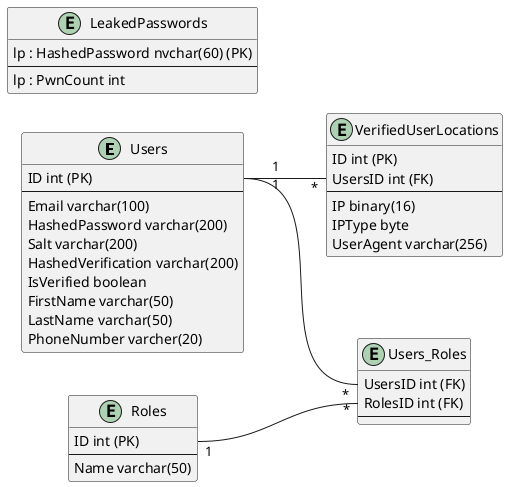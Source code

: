 @startuml ERD
left to right direction

entity Users {
    ID int (PK)
    --
    Email varchar(100)
    HashedPassword varchar(200)
    Salt varchar(200)
    HashedVerification varchar(200)
    IsVerified boolean
    FirstName varchar(50)
    LastName varchar(50)
    PhoneNumber varcher(20)
}
entity "VerifiedUserLocations" as vul {
    ID int (PK)
    UsersID int (FK)
    --
    IP binary(16)
    IPType byte
    UserAgent varchar(256)
}

entity "Users_Roles" as ur {
    UsersID int (FK)
    RolesID int (FK)
    --
}

entity Roles {
    ID int (PK)
    --
    Name varchar(50)
}

entity "LeakedPasswords" as lp {
    lp : HashedPassword nvchar(60) (PK)
    --
    lp : PwnCount int
}

Users::ID"      1" -- "*"ur::UsersID
Roles::ID"1" -- "*"ur::RolesID

Users::ID"      1" -- "*"vul::UsersID
@enduml